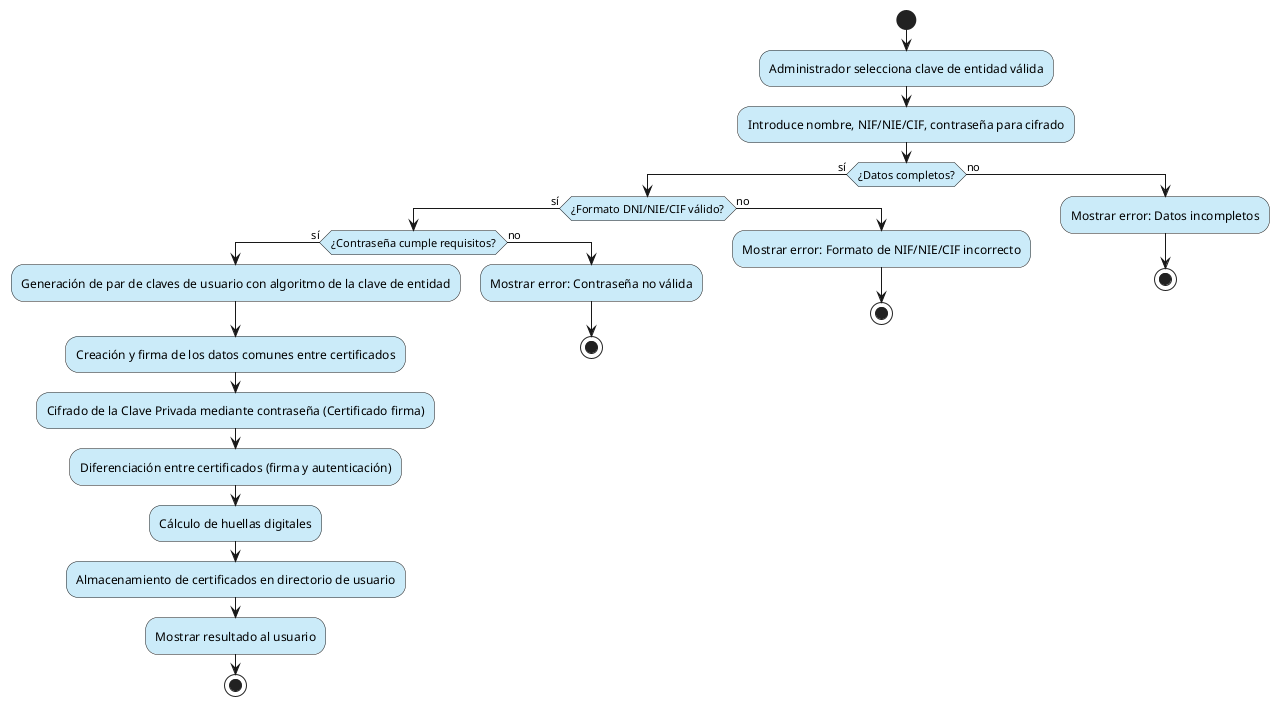 @startuml Proceso de Generación de Certificados
skinparam backgroundColor transparent
<style>
activityDiagram {
  // Style for activity nodes (process steps)
  activity {
    BackgroundColor cbebf9
    RoundCorner 25
  }
}
</style>
start
:Administrador selecciona clave de entidad válida;
:Introduce nombre, NIF/NIE/CIF, contraseña para cifrado;
if (¿Datos completos?) then (sí)
  if (¿Formato DNI/NIE/CIF válido?) then (sí)
    if (¿Contraseña cumple requisitos?) then (sí)
      :Generación de par de claves de usuario con algoritmo de la clave de entidad;
      :Creación y firma de los datos comunes entre certificados;
      :Cifrado de la Clave Privada mediante contraseña (Certificado firma);
      :Diferenciación entre certificados (firma y autenticación);
      :Cálculo de huellas digitales;
      :Almacenamiento de certificados en directorio de usuario;
      :Mostrar resultado al usuario;
      stop
    else (no)
      :Mostrar error: Contraseña no válida;
      stop
    endif
  else (no)
    :Mostrar error: Formato de NIF/NIE/CIF incorrecto;
    stop
  endif
else (no)
  :Mostrar error: Datos incompletos;
  stop
endif
@enduml